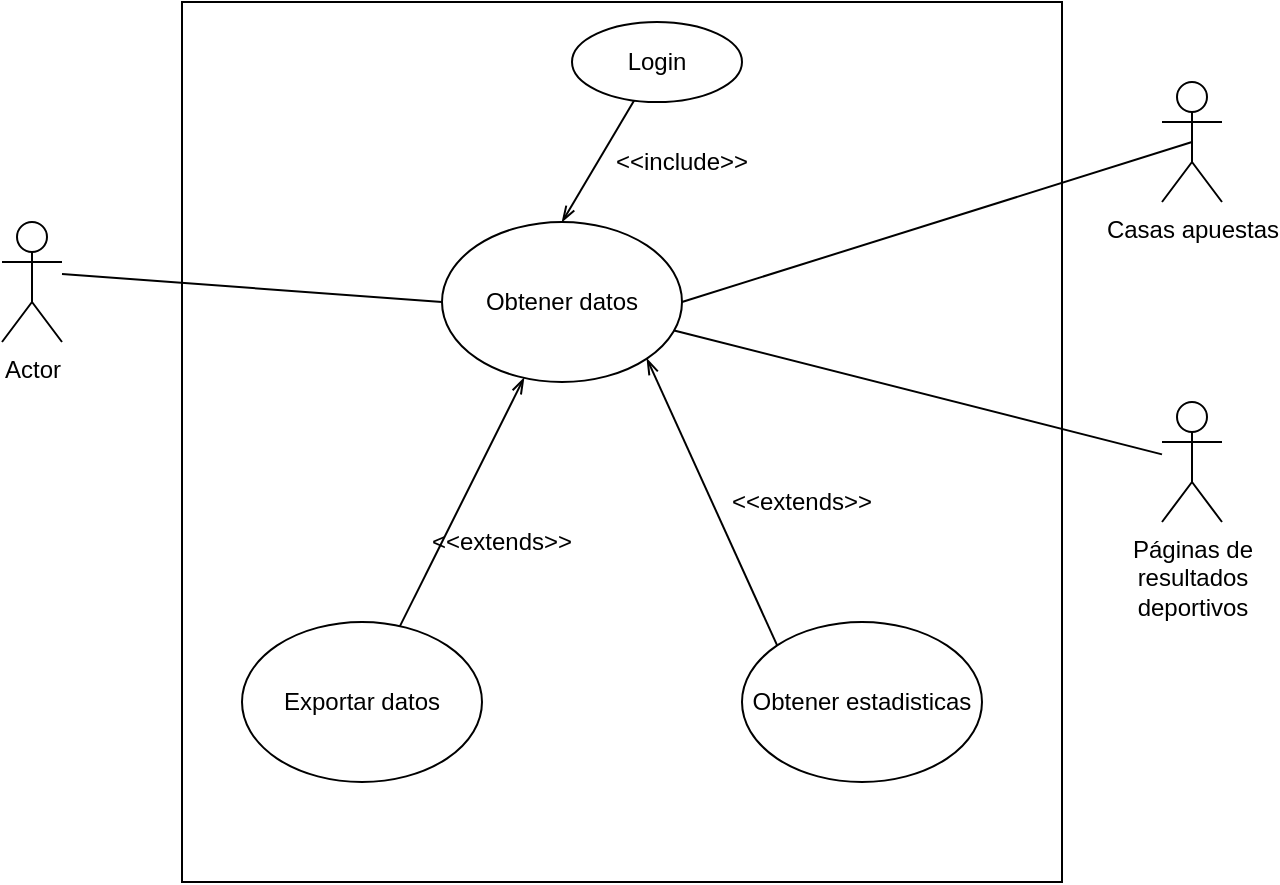 <mxfile version="12.5.5" type="github">
  <diagram id="koSDf-8oMdk8nwm8_pve" name="Page-1">
    <mxGraphModel dx="782" dy="738" grid="1" gridSize="10" guides="1" tooltips="1" connect="1" arrows="1" fold="1" page="1" pageScale="1" pageWidth="850" pageHeight="1100" math="0" shadow="0">
      <root>
        <mxCell id="0"/>
        <mxCell id="1" parent="0"/>
        <mxCell id="7KtO6inaz9QOaPAK6rMS-1" value="" style="whiteSpace=wrap;html=1;aspect=fixed;fillColor=none;" vertex="1" parent="1">
          <mxGeometry x="170" y="10" width="440" height="440" as="geometry"/>
        </mxCell>
        <mxCell id="sqa8HyRBBxrVmal0rR0Y-12" style="edgeStyle=none;rounded=0;orthogonalLoop=1;jettySize=auto;html=1;entryX=0;entryY=0.5;entryDx=0;entryDy=0;endArrow=none;endFill=0;" parent="1" target="sqa8HyRBBxrVmal0rR0Y-2" edge="1">
          <mxGeometry relative="1" as="geometry">
            <mxPoint x="110" y="146" as="sourcePoint"/>
          </mxGeometry>
        </mxCell>
        <mxCell id="sqa8HyRBBxrVmal0rR0Y-13" style="edgeStyle=none;rounded=0;orthogonalLoop=1;jettySize=auto;html=1;endArrow=none;endFill=0;startArrow=openThin;startFill=0;" parent="1" source="sqa8HyRBBxrVmal0rR0Y-2" target="sqa8HyRBBxrVmal0rR0Y-7" edge="1">
          <mxGeometry relative="1" as="geometry"/>
        </mxCell>
        <mxCell id="sqa8HyRBBxrVmal0rR0Y-1" value="Actor" style="shape=umlActor;verticalLabelPosition=bottom;labelBackgroundColor=#ffffff;verticalAlign=top;html=1;outlineConnect=0;" parent="1" vertex="1">
          <mxGeometry x="80" y="120" width="30" height="60" as="geometry"/>
        </mxCell>
        <mxCell id="sqa8HyRBBxrVmal0rR0Y-14" style="edgeStyle=none;rounded=0;orthogonalLoop=1;jettySize=auto;html=1;exitX=1;exitY=0.5;exitDx=0;exitDy=0;entryX=0.5;entryY=0.5;entryDx=0;entryDy=0;entryPerimeter=0;endArrow=none;endFill=0;" parent="1" source="sqa8HyRBBxrVmal0rR0Y-2" target="sqa8HyRBBxrVmal0rR0Y-3" edge="1">
          <mxGeometry relative="1" as="geometry"/>
        </mxCell>
        <mxCell id="sqa8HyRBBxrVmal0rR0Y-2" value="Obtener datos" style="ellipse;whiteSpace=wrap;html=1;" parent="1" vertex="1">
          <mxGeometry x="300" y="120" width="120" height="80" as="geometry"/>
        </mxCell>
        <mxCell id="sqa8HyRBBxrVmal0rR0Y-3" value="Casas apuestas" style="shape=umlActor;verticalLabelPosition=bottom;labelBackgroundColor=#ffffff;verticalAlign=top;html=1;outlineConnect=0;" parent="1" vertex="1">
          <mxGeometry x="660" y="50" width="30" height="60" as="geometry"/>
        </mxCell>
        <mxCell id="sqa8HyRBBxrVmal0rR0Y-15" style="edgeStyle=none;rounded=0;orthogonalLoop=1;jettySize=auto;html=1;endArrow=none;endFill=0;" parent="1" source="sqa8HyRBBxrVmal0rR0Y-6" edge="1" target="sqa8HyRBBxrVmal0rR0Y-2">
          <mxGeometry relative="1" as="geometry">
            <mxPoint x="390" y="100" as="targetPoint"/>
          </mxGeometry>
        </mxCell>
        <mxCell id="sqa8HyRBBxrVmal0rR0Y-6" value="&lt;div&gt;Páginas de &lt;br&gt;&lt;/div&gt;&lt;div&gt;resultados &lt;br&gt;&lt;/div&gt;&lt;div&gt;deportivos&lt;/div&gt;" style="shape=umlActor;verticalLabelPosition=bottom;labelBackgroundColor=#ffffff;verticalAlign=top;html=1;outlineConnect=0;" parent="1" vertex="1">
          <mxGeometry x="660" y="210" width="30" height="60" as="geometry"/>
        </mxCell>
        <mxCell id="sqa8HyRBBxrVmal0rR0Y-7" value="Exportar datos" style="ellipse;whiteSpace=wrap;html=1;" parent="1" vertex="1">
          <mxGeometry x="200" y="320" width="120" height="80" as="geometry"/>
        </mxCell>
        <mxCell id="sqa8HyRBBxrVmal0rR0Y-9" style="rounded=0;orthogonalLoop=1;jettySize=auto;html=1;exitX=0;exitY=0;exitDx=0;exitDy=0;endArrow=openThin;endFill=0;entryX=1;entryY=1;entryDx=0;entryDy=0;" parent="1" source="sqa8HyRBBxrVmal0rR0Y-8" edge="1" target="sqa8HyRBBxrVmal0rR0Y-2">
          <mxGeometry relative="1" as="geometry">
            <mxPoint x="320" y="270" as="targetPoint"/>
          </mxGeometry>
        </mxCell>
        <mxCell id="sqa8HyRBBxrVmal0rR0Y-8" value="Obtener estadisticas" style="ellipse;whiteSpace=wrap;html=1;" parent="1" vertex="1">
          <mxGeometry x="450" y="320" width="120" height="80" as="geometry"/>
        </mxCell>
        <mxCell id="sqa8HyRBBxrVmal0rR0Y-10" value="&amp;lt;&amp;lt;extends&amp;gt;&amp;gt;" style="text;html=1;strokeColor=none;fillColor=none;align=center;verticalAlign=middle;whiteSpace=wrap;rounded=0;" parent="1" vertex="1">
          <mxGeometry x="460" y="250" width="40" height="20" as="geometry"/>
        </mxCell>
        <mxCell id="7KtO6inaz9QOaPAK6rMS-2" value="&amp;lt;&amp;lt;extends&amp;gt;&amp;gt;" style="text;html=1;strokeColor=none;fillColor=none;align=center;verticalAlign=middle;whiteSpace=wrap;rounded=0;" vertex="1" parent="1">
          <mxGeometry x="310" y="270" width="40" height="20" as="geometry"/>
        </mxCell>
        <mxCell id="7KtO6inaz9QOaPAK6rMS-4" style="rounded=0;orthogonalLoop=1;jettySize=auto;html=1;entryX=0.5;entryY=0;entryDx=0;entryDy=0;startArrow=none;startFill=0;endArrow=openThin;endFill=0;" edge="1" parent="1" source="7KtO6inaz9QOaPAK6rMS-3" target="sqa8HyRBBxrVmal0rR0Y-2">
          <mxGeometry relative="1" as="geometry"/>
        </mxCell>
        <mxCell id="7KtO6inaz9QOaPAK6rMS-3" value="Login" style="ellipse;whiteSpace=wrap;html=1;fillColor=none;" vertex="1" parent="1">
          <mxGeometry x="365" y="20" width="85" height="40" as="geometry"/>
        </mxCell>
        <mxCell id="7KtO6inaz9QOaPAK6rMS-5" value="&amp;lt;&amp;lt;include&amp;gt;&amp;gt;" style="text;html=1;strokeColor=none;fillColor=none;align=center;verticalAlign=middle;whiteSpace=wrap;rounded=0;" vertex="1" parent="1">
          <mxGeometry x="400" y="80" width="40" height="20" as="geometry"/>
        </mxCell>
      </root>
    </mxGraphModel>
  </diagram>
</mxfile>
